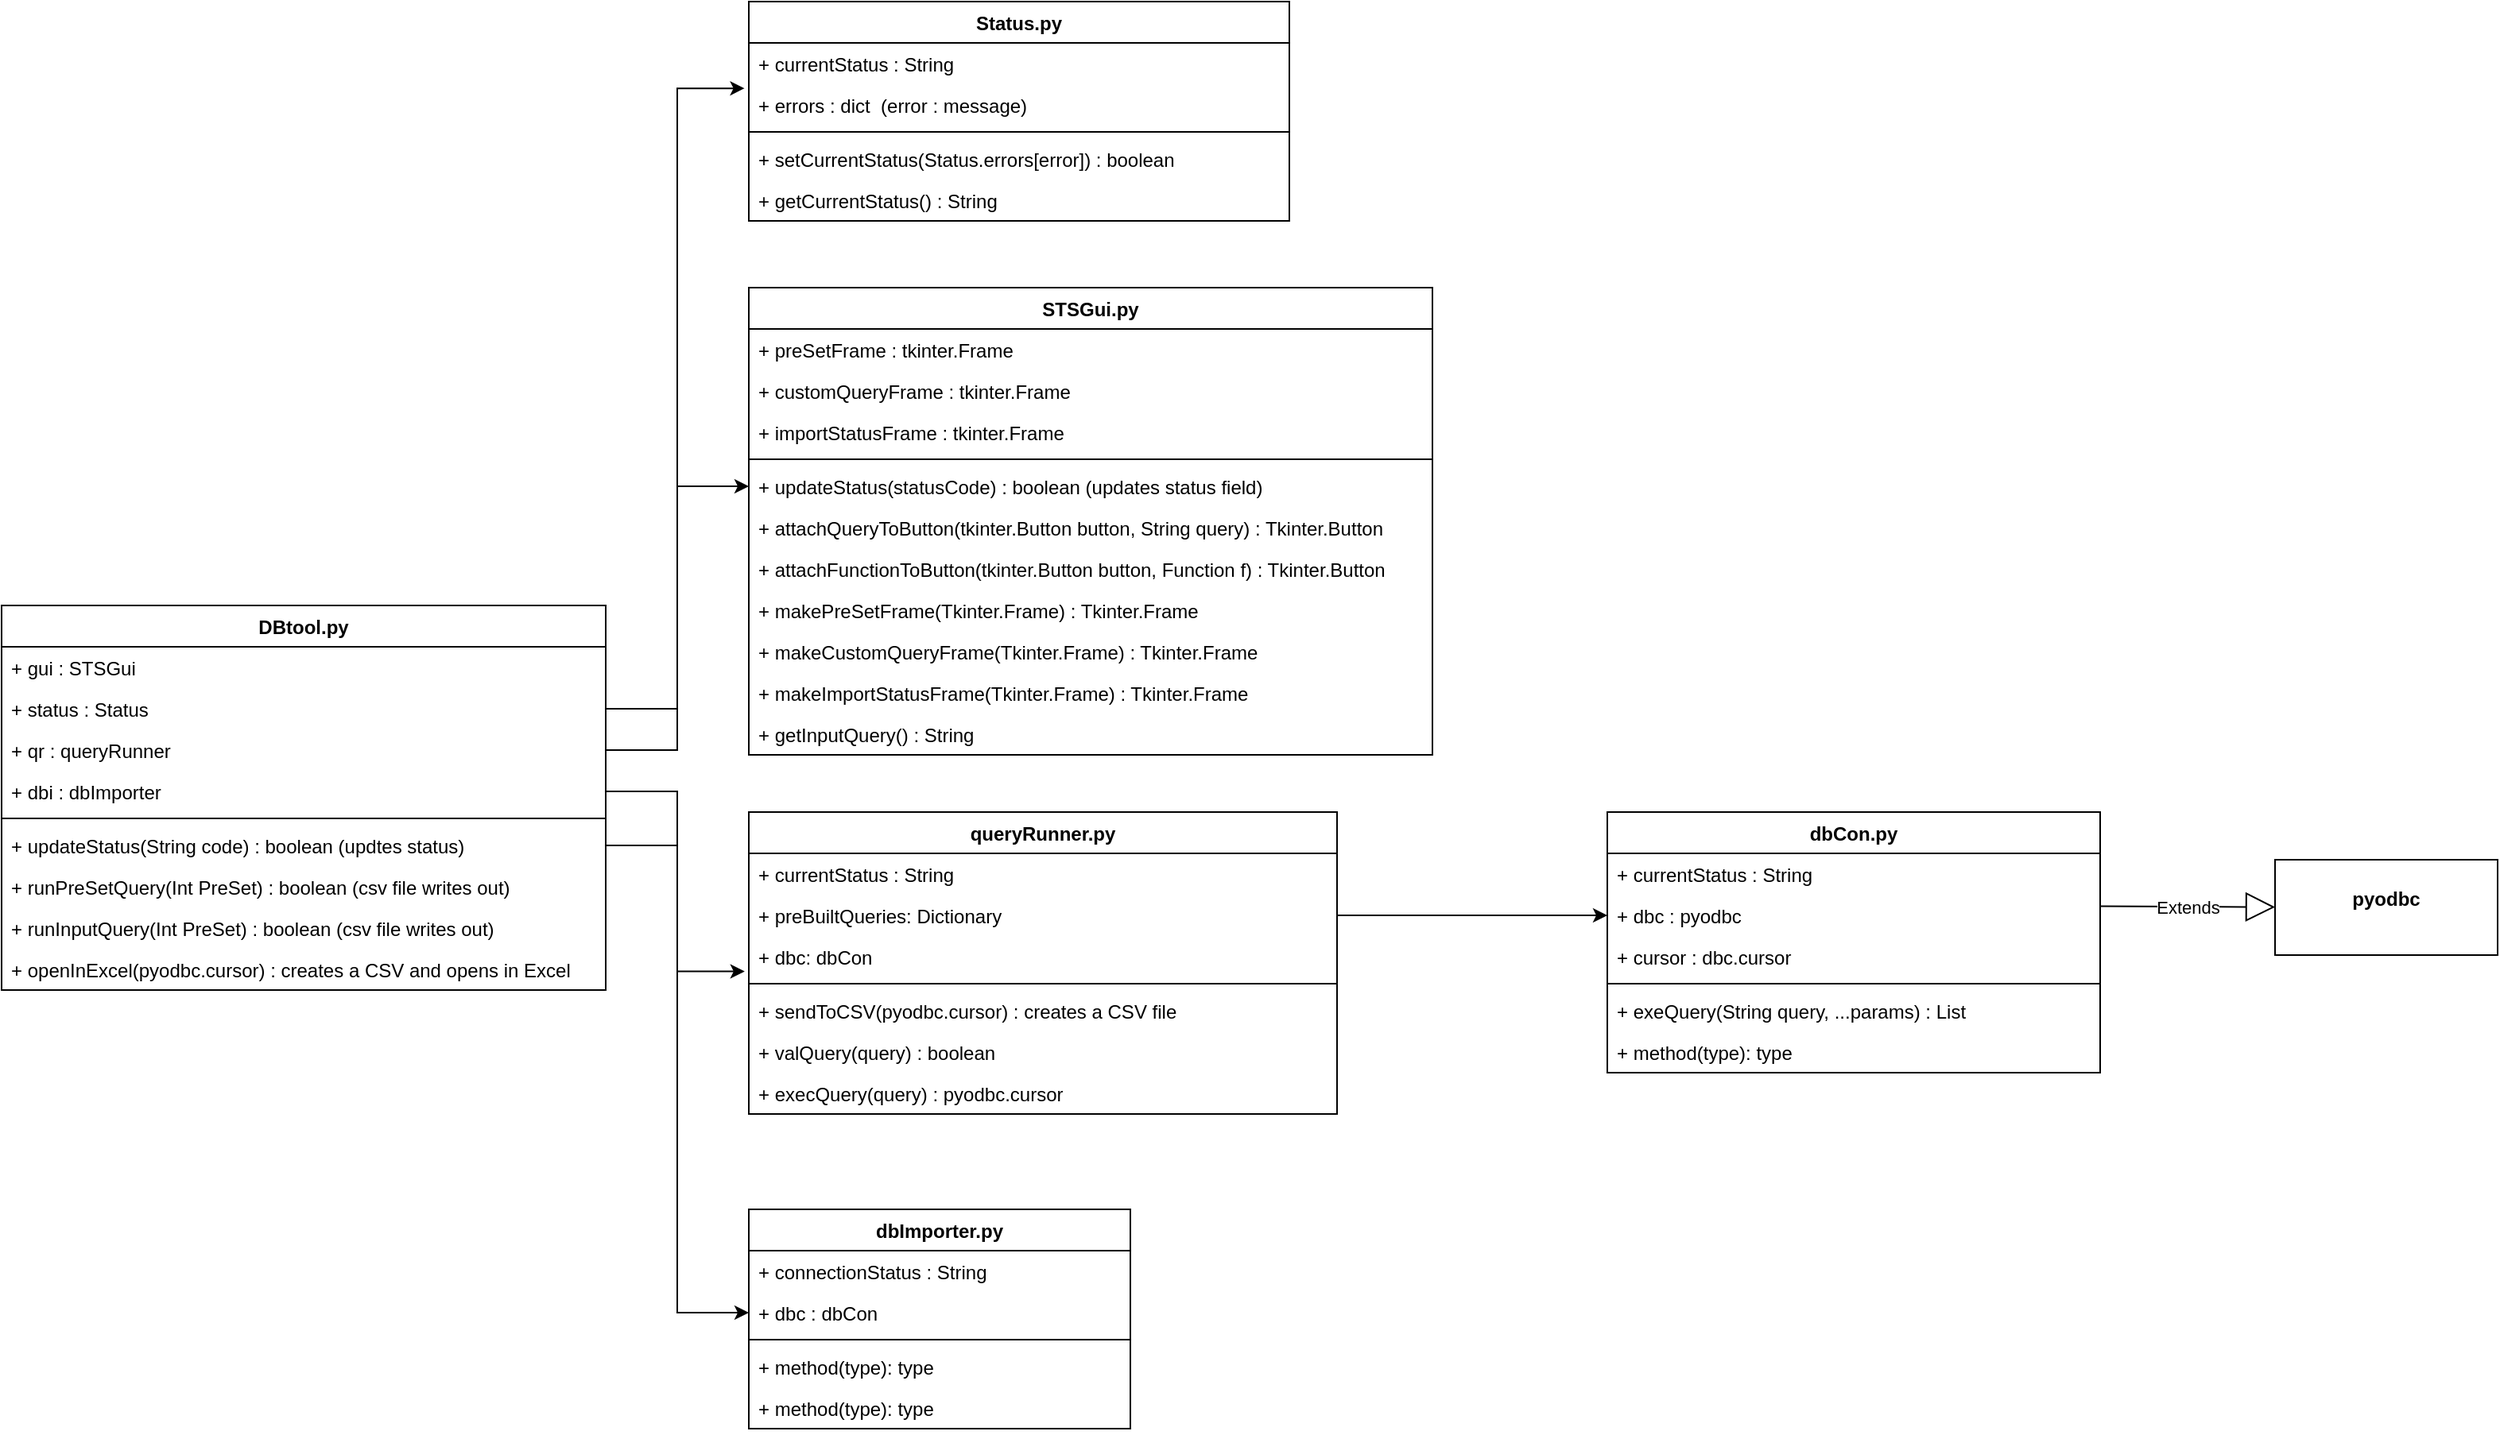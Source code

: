 <mxfile version="14.6.13" type="device"><diagram name="Page-1" id="c4acf3e9-155e-7222-9cf6-157b1a14988f"><mxGraphModel dx="3224" dy="1174" grid="1" gridSize="10" guides="1" tooltips="1" connect="1" arrows="1" fold="1" page="1" pageScale="1" pageWidth="850" pageHeight="1100" background="none" math="0" shadow="0"><root><mxCell id="0"/><mxCell id="1" parent="0"/><mxCell id="pzc49g-tzXARP7GWw9n9-10" value="DBtool.py&#10;" style="swimlane;fontStyle=1;align=center;verticalAlign=top;childLayout=stackLayout;horizontal=1;startSize=26;horizontalStack=0;resizeParent=1;resizeParentMax=0;resizeLast=0;collapsible=1;marginBottom=0;" parent="1" vertex="1"><mxGeometry x="-840" y="400" width="380" height="242" as="geometry"/></mxCell><mxCell id="pzc49g-tzXARP7GWw9n9-18" value="+ gui : STSGui" style="text;strokeColor=none;fillColor=none;align=left;verticalAlign=top;spacingLeft=4;spacingRight=4;overflow=hidden;rotatable=0;points=[[0,0.5],[1,0.5]];portConstraint=eastwest;" parent="pzc49g-tzXARP7GWw9n9-10" vertex="1"><mxGeometry y="26" width="380" height="26" as="geometry"/></mxCell><mxCell id="pzc49g-tzXARP7GWw9n9-11" value="+ status : Status" style="text;strokeColor=none;fillColor=none;align=left;verticalAlign=top;spacingLeft=4;spacingRight=4;overflow=hidden;rotatable=0;points=[[0,0.5],[1,0.5]];portConstraint=eastwest;" parent="pzc49g-tzXARP7GWw9n9-10" vertex="1"><mxGeometry y="52" width="380" height="26" as="geometry"/></mxCell><mxCell id="pzc49g-tzXARP7GWw9n9-15" value="+ qr : queryRunner&#10;" style="text;strokeColor=none;fillColor=none;align=left;verticalAlign=top;spacingLeft=4;spacingRight=4;overflow=hidden;rotatable=0;points=[[0,0.5],[1,0.5]];portConstraint=eastwest;" parent="pzc49g-tzXARP7GWw9n9-10" vertex="1"><mxGeometry y="78" width="380" height="26" as="geometry"/></mxCell><mxCell id="pzc49g-tzXARP7GWw9n9-17" value="+ dbi : dbImporter" style="text;strokeColor=none;fillColor=none;align=left;verticalAlign=top;spacingLeft=4;spacingRight=4;overflow=hidden;rotatable=0;points=[[0,0.5],[1,0.5]];portConstraint=eastwest;" parent="pzc49g-tzXARP7GWw9n9-10" vertex="1"><mxGeometry y="104" width="380" height="26" as="geometry"/></mxCell><mxCell id="pzc49g-tzXARP7GWw9n9-12" value="" style="line;strokeWidth=1;fillColor=none;align=left;verticalAlign=middle;spacingTop=-1;spacingLeft=3;spacingRight=3;rotatable=0;labelPosition=right;points=[];portConstraint=eastwest;" parent="pzc49g-tzXARP7GWw9n9-10" vertex="1"><mxGeometry y="130" width="380" height="8" as="geometry"/></mxCell><mxCell id="_8PXOZXZFk3ObtYDicwY-2" value="+ updateStatus(String code) : boolean (updtes status)" style="text;strokeColor=none;fillColor=none;align=left;verticalAlign=top;spacingLeft=4;spacingRight=4;overflow=hidden;rotatable=0;points=[[0,0.5],[1,0.5]];portConstraint=eastwest;" parent="pzc49g-tzXARP7GWw9n9-10" vertex="1"><mxGeometry y="138" width="380" height="26" as="geometry"/></mxCell><mxCell id="QvZcY6flHas0NXrOWsh5-16" value="+ runPreSetQuery(Int PreSet) : boolean (csv file writes out)&#10;" style="text;strokeColor=none;fillColor=none;align=left;verticalAlign=top;spacingLeft=4;spacingRight=4;overflow=hidden;rotatable=0;points=[[0,0.5],[1,0.5]];portConstraint=eastwest;" vertex="1" parent="pzc49g-tzXARP7GWw9n9-10"><mxGeometry y="164" width="380" height="26" as="geometry"/></mxCell><mxCell id="QvZcY6flHas0NXrOWsh5-15" value="+ runInputQuery(Int PreSet) : boolean (csv file writes out)&#10;" style="text;strokeColor=none;fillColor=none;align=left;verticalAlign=top;spacingLeft=4;spacingRight=4;overflow=hidden;rotatable=0;points=[[0,0.5],[1,0.5]];portConstraint=eastwest;" vertex="1" parent="pzc49g-tzXARP7GWw9n9-10"><mxGeometry y="190" width="380" height="26" as="geometry"/></mxCell><mxCell id="_8PXOZXZFk3ObtYDicwY-3" value="+ openInExcel(pyodbc.cursor) : creates a CSV and opens in Excel" style="text;strokeColor=none;fillColor=none;align=left;verticalAlign=top;spacingLeft=4;spacingRight=4;overflow=hidden;rotatable=0;points=[[0,0.5],[1,0.5]];portConstraint=eastwest;" parent="pzc49g-tzXARP7GWw9n9-10" vertex="1"><mxGeometry y="216" width="380" height="26" as="geometry"/></mxCell><mxCell id="pzc49g-tzXARP7GWw9n9-57" style="edgeStyle=orthogonalEdgeStyle;rounded=0;orthogonalLoop=1;jettySize=auto;html=1;exitX=1;exitY=0.5;exitDx=0;exitDy=0;" parent="pzc49g-tzXARP7GWw9n9-10" edge="1"><mxGeometry relative="1" as="geometry"><mxPoint x="270" y="117" as="sourcePoint"/><mxPoint x="270" y="117" as="targetPoint"/></mxGeometry></mxCell><mxCell id="pzc49g-tzXARP7GWw9n9-97" value="Status.py" style="swimlane;fontStyle=1;align=center;verticalAlign=top;childLayout=stackLayout;horizontal=1;startSize=26;horizontalStack=0;resizeParent=1;resizeParentMax=0;resizeLast=0;collapsible=1;marginBottom=0;" parent="1" vertex="1"><mxGeometry x="-370" y="20" width="340" height="138" as="geometry"><mxRectangle x="60" y="210" width="100" height="26" as="alternateBounds"/></mxGeometry></mxCell><mxCell id="pzc49g-tzXARP7GWw9n9-98" value="+ currentStatus : String" style="text;strokeColor=none;fillColor=none;align=left;verticalAlign=top;spacingLeft=4;spacingRight=4;overflow=hidden;rotatable=0;points=[[0,0.5],[1,0.5]];portConstraint=eastwest;" parent="pzc49g-tzXARP7GWw9n9-97" vertex="1"><mxGeometry y="26" width="340" height="26" as="geometry"/></mxCell><mxCell id="pzc49g-tzXARP7GWw9n9-101" value="+ errors : dict  (error : message)" style="text;strokeColor=none;fillColor=none;align=left;verticalAlign=top;spacingLeft=4;spacingRight=4;overflow=hidden;rotatable=0;points=[[0,0.5],[1,0.5]];portConstraint=eastwest;" parent="pzc49g-tzXARP7GWw9n9-97" vertex="1"><mxGeometry y="52" width="340" height="26" as="geometry"/></mxCell><mxCell id="pzc49g-tzXARP7GWw9n9-99" value="" style="line;strokeWidth=1;fillColor=none;align=left;verticalAlign=middle;spacingTop=-1;spacingLeft=3;spacingRight=3;rotatable=0;labelPosition=right;points=[];portConstraint=eastwest;" parent="pzc49g-tzXARP7GWw9n9-97" vertex="1"><mxGeometry y="78" width="340" height="8" as="geometry"/></mxCell><mxCell id="_8PXOZXZFk3ObtYDicwY-14" value="+ setCurrentStatus(Status.errors[error]) : boolean" style="text;strokeColor=none;fillColor=none;align=left;verticalAlign=top;spacingLeft=4;spacingRight=4;overflow=hidden;rotatable=0;points=[[0,0.5],[1,0.5]];portConstraint=eastwest;" parent="pzc49g-tzXARP7GWw9n9-97" vertex="1"><mxGeometry y="86" width="340" height="26" as="geometry"/></mxCell><mxCell id="pzc49g-tzXARP7GWw9n9-102" value="+ getCurrentStatus() : String" style="text;strokeColor=none;fillColor=none;align=left;verticalAlign=top;spacingLeft=4;spacingRight=4;overflow=hidden;rotatable=0;points=[[0,0.5],[1,0.5]];portConstraint=eastwest;" parent="pzc49g-tzXARP7GWw9n9-97" vertex="1"><mxGeometry y="112" width="340" height="26" as="geometry"/></mxCell><mxCell id="pzc49g-tzXARP7GWw9n9-104" value="STSGui.py" style="swimlane;fontStyle=1;align=center;verticalAlign=top;childLayout=stackLayout;horizontal=1;startSize=26;horizontalStack=0;resizeParent=1;resizeParentMax=0;resizeLast=0;collapsible=1;marginBottom=0;" parent="1" vertex="1"><mxGeometry x="-370" y="200" width="430" height="294" as="geometry"><mxRectangle x="60" y="210" width="100" height="26" as="alternateBounds"/></mxGeometry></mxCell><mxCell id="_8PXOZXZFk3ObtYDicwY-8" value="+ preSetFrame : tkinter.Frame" style="text;strokeColor=none;fillColor=none;align=left;verticalAlign=top;spacingLeft=4;spacingRight=4;overflow=hidden;rotatable=0;points=[[0,0.5],[1,0.5]];portConstraint=eastwest;" parent="pzc49g-tzXARP7GWw9n9-104" vertex="1"><mxGeometry y="26" width="430" height="26" as="geometry"/></mxCell><mxCell id="QvZcY6flHas0NXrOWsh5-9" value="+ customQueryFrame : tkinter.Frame" style="text;strokeColor=none;fillColor=none;align=left;verticalAlign=top;spacingLeft=4;spacingRight=4;overflow=hidden;rotatable=0;points=[[0,0.5],[1,0.5]];portConstraint=eastwest;" vertex="1" parent="pzc49g-tzXARP7GWw9n9-104"><mxGeometry y="52" width="430" height="26" as="geometry"/></mxCell><mxCell id="_8PXOZXZFk3ObtYDicwY-13" value="+ importStatusFrame : tkinter.Frame" style="text;strokeColor=none;fillColor=none;align=left;verticalAlign=top;spacingLeft=4;spacingRight=4;overflow=hidden;rotatable=0;points=[[0,0.5],[1,0.5]];portConstraint=eastwest;" parent="pzc49g-tzXARP7GWw9n9-104" vertex="1"><mxGeometry y="78" width="430" height="26" as="geometry"/></mxCell><mxCell id="pzc49g-tzXARP7GWw9n9-107" value="" style="line;strokeWidth=1;fillColor=none;align=left;verticalAlign=middle;spacingTop=-1;spacingLeft=3;spacingRight=3;rotatable=0;labelPosition=right;points=[];portConstraint=eastwest;" parent="pzc49g-tzXARP7GWw9n9-104" vertex="1"><mxGeometry y="104" width="430" height="8" as="geometry"/></mxCell><mxCell id="pzc49g-tzXARP7GWw9n9-108" value="+ updateStatus(statusCode) : boolean (updates status field)" style="text;strokeColor=none;fillColor=none;align=left;verticalAlign=top;spacingLeft=4;spacingRight=4;overflow=hidden;rotatable=0;points=[[0,0.5],[1,0.5]];portConstraint=eastwest;" parent="pzc49g-tzXARP7GWw9n9-104" vertex="1"><mxGeometry y="112" width="430" height="26" as="geometry"/></mxCell><mxCell id="_8PXOZXZFk3ObtYDicwY-12" value="+ attachQueryToButton(tkinter.Button button, String query) : Tkinter.Button" style="text;strokeColor=none;fillColor=none;align=left;verticalAlign=top;spacingLeft=4;spacingRight=4;overflow=hidden;rotatable=0;points=[[0,0.5],[1,0.5]];portConstraint=eastwest;" parent="pzc49g-tzXARP7GWw9n9-104" vertex="1"><mxGeometry y="138" width="430" height="26" as="geometry"/></mxCell><mxCell id="QvZcY6flHas0NXrOWsh5-4" value="+ attachFunctionToButton(tkinter.Button button, Function f) : Tkinter.Button" style="text;strokeColor=none;fillColor=none;align=left;verticalAlign=top;spacingLeft=4;spacingRight=4;overflow=hidden;rotatable=0;points=[[0,0.5],[1,0.5]];portConstraint=eastwest;" vertex="1" parent="pzc49g-tzXARP7GWw9n9-104"><mxGeometry y="164" width="430" height="26" as="geometry"/></mxCell><mxCell id="QvZcY6flHas0NXrOWsh5-7" value="+ makePreSetFrame(Tkinter.Frame) : Tkinter.Frame" style="text;strokeColor=none;fillColor=none;align=left;verticalAlign=top;spacingLeft=4;spacingRight=4;overflow=hidden;rotatable=0;points=[[0,0.5],[1,0.5]];portConstraint=eastwest;" vertex="1" parent="pzc49g-tzXARP7GWw9n9-104"><mxGeometry y="190" width="430" height="26" as="geometry"/></mxCell><mxCell id="QvZcY6flHas0NXrOWsh5-8" value="+ makeCustomQueryFrame(Tkinter.Frame) : Tkinter.Frame" style="text;strokeColor=none;fillColor=none;align=left;verticalAlign=top;spacingLeft=4;spacingRight=4;overflow=hidden;rotatable=0;points=[[0,0.5],[1,0.5]];portConstraint=eastwest;" vertex="1" parent="pzc49g-tzXARP7GWw9n9-104"><mxGeometry y="216" width="430" height="26" as="geometry"/></mxCell><mxCell id="QvZcY6flHas0NXrOWsh5-11" value="+ makeImportStatusFrame(Tkinter.Frame) : Tkinter.Frame" style="text;strokeColor=none;fillColor=none;align=left;verticalAlign=top;spacingLeft=4;spacingRight=4;overflow=hidden;rotatable=0;points=[[0,0.5],[1,0.5]];portConstraint=eastwest;" vertex="1" parent="pzc49g-tzXARP7GWw9n9-104"><mxGeometry y="242" width="430" height="26" as="geometry"/></mxCell><mxCell id="QvZcY6flHas0NXrOWsh5-5" value="+ getInputQuery() : String" style="text;strokeColor=none;fillColor=none;align=left;verticalAlign=top;spacingLeft=4;spacingRight=4;overflow=hidden;rotatable=0;points=[[0,0.5],[1,0.5]];portConstraint=eastwest;" vertex="1" parent="pzc49g-tzXARP7GWw9n9-104"><mxGeometry y="268" width="430" height="26" as="geometry"/></mxCell><mxCell id="pzc49g-tzXARP7GWw9n9-111" value="queryRunner.py" style="swimlane;fontStyle=1;align=center;verticalAlign=top;childLayout=stackLayout;horizontal=1;startSize=26;horizontalStack=0;resizeParent=1;resizeParentMax=0;resizeLast=0;collapsible=1;marginBottom=0;" parent="1" vertex="1"><mxGeometry x="-370" y="530" width="370" height="190" as="geometry"><mxRectangle x="60" y="210" width="100" height="26" as="alternateBounds"/></mxGeometry></mxCell><mxCell id="pzc49g-tzXARP7GWw9n9-112" value="+ currentStatus : String" style="text;strokeColor=none;fillColor=none;align=left;verticalAlign=top;spacingLeft=4;spacingRight=4;overflow=hidden;rotatable=0;points=[[0,0.5],[1,0.5]];portConstraint=eastwest;" parent="pzc49g-tzXARP7GWw9n9-111" vertex="1"><mxGeometry y="26" width="370" height="26" as="geometry"/></mxCell><mxCell id="QvZcY6flHas0NXrOWsh5-18" value="+ preBuiltQueries: Dictionary" style="text;strokeColor=none;fillColor=none;align=left;verticalAlign=top;spacingLeft=4;spacingRight=4;overflow=hidden;rotatable=0;points=[[0,0.5],[1,0.5]];portConstraint=eastwest;" vertex="1" parent="pzc49g-tzXARP7GWw9n9-111"><mxGeometry y="52" width="370" height="26" as="geometry"/></mxCell><mxCell id="pzc49g-tzXARP7GWw9n9-113" value="+ dbc: dbCon" style="text;strokeColor=none;fillColor=none;align=left;verticalAlign=top;spacingLeft=4;spacingRight=4;overflow=hidden;rotatable=0;points=[[0,0.5],[1,0.5]];portConstraint=eastwest;" parent="pzc49g-tzXARP7GWw9n9-111" vertex="1"><mxGeometry y="78" width="370" height="26" as="geometry"/></mxCell><mxCell id="pzc49g-tzXARP7GWw9n9-114" value="" style="line;strokeWidth=1;fillColor=none;align=left;verticalAlign=middle;spacingTop=-1;spacingLeft=3;spacingRight=3;rotatable=0;labelPosition=right;points=[];portConstraint=eastwest;" parent="pzc49g-tzXARP7GWw9n9-111" vertex="1"><mxGeometry y="104" width="370" height="8" as="geometry"/></mxCell><mxCell id="QvZcY6flHas0NXrOWsh5-13" value="+ sendToCSV(pyodbc.cursor) : creates a CSV file" style="text;strokeColor=none;fillColor=none;align=left;verticalAlign=top;spacingLeft=4;spacingRight=4;overflow=hidden;rotatable=0;points=[[0,0.5],[1,0.5]];portConstraint=eastwest;" vertex="1" parent="pzc49g-tzXARP7GWw9n9-111"><mxGeometry y="112" width="370" height="26" as="geometry"/></mxCell><mxCell id="QvZcY6flHas0NXrOWsh5-17" value="+ valQuery(query) : boolean" style="text;strokeColor=none;fillColor=none;align=left;verticalAlign=top;spacingLeft=4;spacingRight=4;overflow=hidden;rotatable=0;points=[[0,0.5],[1,0.5]];portConstraint=eastwest;" vertex="1" parent="pzc49g-tzXARP7GWw9n9-111"><mxGeometry y="138" width="370" height="26" as="geometry"/></mxCell><mxCell id="pzc49g-tzXARP7GWw9n9-116" value="+ execQuery(query) : pyodbc.cursor" style="text;strokeColor=none;fillColor=none;align=left;verticalAlign=top;spacingLeft=4;spacingRight=4;overflow=hidden;rotatable=0;points=[[0,0.5],[1,0.5]];portConstraint=eastwest;" parent="pzc49g-tzXARP7GWw9n9-111" vertex="1"><mxGeometry y="164" width="370" height="26" as="geometry"/></mxCell><mxCell id="pzc49g-tzXARP7GWw9n9-118" value="dbImporter.py" style="swimlane;fontStyle=1;align=center;verticalAlign=top;childLayout=stackLayout;horizontal=1;startSize=26;horizontalStack=0;resizeParent=1;resizeParentMax=0;resizeLast=0;collapsible=1;marginBottom=0;" parent="1" vertex="1"><mxGeometry x="-370" y="780" width="240" height="138" as="geometry"><mxRectangle x="60" y="210" width="100" height="26" as="alternateBounds"/></mxGeometry></mxCell><mxCell id="pzc49g-tzXARP7GWw9n9-119" value="+ connectionStatus : String" style="text;strokeColor=none;fillColor=none;align=left;verticalAlign=top;spacingLeft=4;spacingRight=4;overflow=hidden;rotatable=0;points=[[0,0.5],[1,0.5]];portConstraint=eastwest;" parent="pzc49g-tzXARP7GWw9n9-118" vertex="1"><mxGeometry y="26" width="240" height="26" as="geometry"/></mxCell><mxCell id="pzc49g-tzXARP7GWw9n9-120" value="+ dbc : dbCon" style="text;strokeColor=none;fillColor=none;align=left;verticalAlign=top;spacingLeft=4;spacingRight=4;overflow=hidden;rotatable=0;points=[[0,0.5],[1,0.5]];portConstraint=eastwest;" parent="pzc49g-tzXARP7GWw9n9-118" vertex="1"><mxGeometry y="52" width="240" height="26" as="geometry"/></mxCell><mxCell id="pzc49g-tzXARP7GWw9n9-121" value="" style="line;strokeWidth=1;fillColor=none;align=left;verticalAlign=middle;spacingTop=-1;spacingLeft=3;spacingRight=3;rotatable=0;labelPosition=right;points=[];portConstraint=eastwest;" parent="pzc49g-tzXARP7GWw9n9-118" vertex="1"><mxGeometry y="78" width="240" height="8" as="geometry"/></mxCell><mxCell id="pzc49g-tzXARP7GWw9n9-122" value="+ method(type): type" style="text;strokeColor=none;fillColor=none;align=left;verticalAlign=top;spacingLeft=4;spacingRight=4;overflow=hidden;rotatable=0;points=[[0,0.5],[1,0.5]];portConstraint=eastwest;" parent="pzc49g-tzXARP7GWw9n9-118" vertex="1"><mxGeometry y="86" width="240" height="26" as="geometry"/></mxCell><mxCell id="pzc49g-tzXARP7GWw9n9-123" value="+ method(type): type" style="text;strokeColor=none;fillColor=none;align=left;verticalAlign=top;spacingLeft=4;spacingRight=4;overflow=hidden;rotatable=0;points=[[0,0.5],[1,0.5]];portConstraint=eastwest;" parent="pzc49g-tzXARP7GWw9n9-118" vertex="1"><mxGeometry y="112" width="240" height="26" as="geometry"/></mxCell><mxCell id="pzc49g-tzXARP7GWw9n9-125" value="dbCon.py&#10;" style="swimlane;fontStyle=1;align=center;verticalAlign=top;childLayout=stackLayout;horizontal=1;startSize=26;horizontalStack=0;resizeParent=1;resizeParentMax=0;resizeLast=0;collapsible=1;marginBottom=0;" parent="1" vertex="1"><mxGeometry x="170" y="530" width="310" height="164" as="geometry"><mxRectangle x="60" y="210" width="100" height="26" as="alternateBounds"/></mxGeometry></mxCell><mxCell id="pzc49g-tzXARP7GWw9n9-126" value="+ currentStatus : String" style="text;strokeColor=none;fillColor=none;align=left;verticalAlign=top;spacingLeft=4;spacingRight=4;overflow=hidden;rotatable=0;points=[[0,0.5],[1,0.5]];portConstraint=eastwest;" parent="pzc49g-tzXARP7GWw9n9-125" vertex="1"><mxGeometry y="26" width="310" height="26" as="geometry"/></mxCell><mxCell id="_8PXOZXZFk3ObtYDicwY-17" value="+ dbc : pyodbc" style="text;strokeColor=none;fillColor=none;align=left;verticalAlign=top;spacingLeft=4;spacingRight=4;overflow=hidden;rotatable=0;points=[[0,0.5],[1,0.5]];portConstraint=eastwest;" parent="pzc49g-tzXARP7GWw9n9-125" vertex="1"><mxGeometry y="52" width="310" height="26" as="geometry"/></mxCell><mxCell id="pzc49g-tzXARP7GWw9n9-127" value="+ cursor : dbc.cursor" style="text;strokeColor=none;fillColor=none;align=left;verticalAlign=top;spacingLeft=4;spacingRight=4;overflow=hidden;rotatable=0;points=[[0,0.5],[1,0.5]];portConstraint=eastwest;" parent="pzc49g-tzXARP7GWw9n9-125" vertex="1"><mxGeometry y="78" width="310" height="26" as="geometry"/></mxCell><mxCell id="pzc49g-tzXARP7GWw9n9-128" value="" style="line;strokeWidth=1;fillColor=none;align=left;verticalAlign=middle;spacingTop=-1;spacingLeft=3;spacingRight=3;rotatable=0;labelPosition=right;points=[];portConstraint=eastwest;" parent="pzc49g-tzXARP7GWw9n9-125" vertex="1"><mxGeometry y="104" width="310" height="8" as="geometry"/></mxCell><mxCell id="pzc49g-tzXARP7GWw9n9-129" value="+ exeQuery(String query, ...params) : List" style="text;strokeColor=none;fillColor=none;align=left;verticalAlign=top;spacingLeft=4;spacingRight=4;overflow=hidden;rotatable=0;points=[[0,0.5],[1,0.5]];portConstraint=eastwest;" parent="pzc49g-tzXARP7GWw9n9-125" vertex="1"><mxGeometry y="112" width="310" height="26" as="geometry"/></mxCell><mxCell id="pzc49g-tzXARP7GWw9n9-130" value="+ method(type): type" style="text;strokeColor=none;fillColor=none;align=left;verticalAlign=top;spacingLeft=4;spacingRight=4;overflow=hidden;rotatable=0;points=[[0,0.5],[1,0.5]];portConstraint=eastwest;" parent="pzc49g-tzXARP7GWw9n9-125" vertex="1"><mxGeometry y="138" width="310" height="26" as="geometry"/></mxCell><mxCell id="_8PXOZXZFk3ObtYDicwY-15" value="Extends" style="endArrow=block;endSize=16;endFill=0;html=1;" parent="1" edge="1"><mxGeometry width="160" relative="1" as="geometry"><mxPoint x="480" y="589.29" as="sourcePoint"/><mxPoint x="590" y="589.79" as="targetPoint"/></mxGeometry></mxCell><mxCell id="_8PXOZXZFk3ObtYDicwY-16" value="&lt;p style=&quot;margin: 0px ; margin-top: 4px ; text-align: center&quot;&gt;&lt;br&gt;&lt;b&gt;pyodbc&lt;/b&gt;&lt;/p&gt;" style="verticalAlign=top;align=left;overflow=fill;fontSize=12;fontFamily=Helvetica;html=1;" parent="1" vertex="1"><mxGeometry x="590" y="560" width="140" height="60" as="geometry"/></mxCell><mxCell id="QvZcY6flHas0NXrOWsh5-20" style="edgeStyle=orthogonalEdgeStyle;rounded=0;orthogonalLoop=1;jettySize=auto;html=1;exitX=1;exitY=0.5;exitDx=0;exitDy=0;entryX=-0.008;entryY=0.099;entryDx=0;entryDy=0;entryPerimeter=0;" edge="1" parent="1" source="pzc49g-tzXARP7GWw9n9-11" target="pzc49g-tzXARP7GWw9n9-101"><mxGeometry relative="1" as="geometry"/></mxCell><mxCell id="QvZcY6flHas0NXrOWsh5-21" style="edgeStyle=orthogonalEdgeStyle;rounded=0;orthogonalLoop=1;jettySize=auto;html=1;exitX=1;exitY=0.5;exitDx=0;exitDy=0;entryX=0;entryY=0.5;entryDx=0;entryDy=0;" edge="1" parent="1" source="pzc49g-tzXARP7GWw9n9-15" target="pzc49g-tzXARP7GWw9n9-108"><mxGeometry relative="1" as="geometry"/></mxCell><mxCell id="QvZcY6flHas0NXrOWsh5-22" style="edgeStyle=orthogonalEdgeStyle;rounded=0;orthogonalLoop=1;jettySize=auto;html=1;exitX=1;exitY=0.5;exitDx=0;exitDy=0;entryX=-0.007;entryY=0.857;entryDx=0;entryDy=0;entryPerimeter=0;" edge="1" parent="1" source="pzc49g-tzXARP7GWw9n9-17" target="pzc49g-tzXARP7GWw9n9-113"><mxGeometry relative="1" as="geometry"/></mxCell><mxCell id="QvZcY6flHas0NXrOWsh5-23" style="edgeStyle=orthogonalEdgeStyle;rounded=0;orthogonalLoop=1;jettySize=auto;html=1;exitX=1;exitY=0.5;exitDx=0;exitDy=0;entryX=0;entryY=0.5;entryDx=0;entryDy=0;" edge="1" parent="1" source="_8PXOZXZFk3ObtYDicwY-2" target="pzc49g-tzXARP7GWw9n9-120"><mxGeometry relative="1" as="geometry"/></mxCell><mxCell id="QvZcY6flHas0NXrOWsh5-24" style="edgeStyle=orthogonalEdgeStyle;rounded=0;orthogonalLoop=1;jettySize=auto;html=1;exitX=1;exitY=0.5;exitDx=0;exitDy=0;entryX=0;entryY=0.5;entryDx=0;entryDy=0;" edge="1" parent="1" source="QvZcY6flHas0NXrOWsh5-18" target="_8PXOZXZFk3ObtYDicwY-17"><mxGeometry relative="1" as="geometry"/></mxCell></root></mxGraphModel></diagram></mxfile>